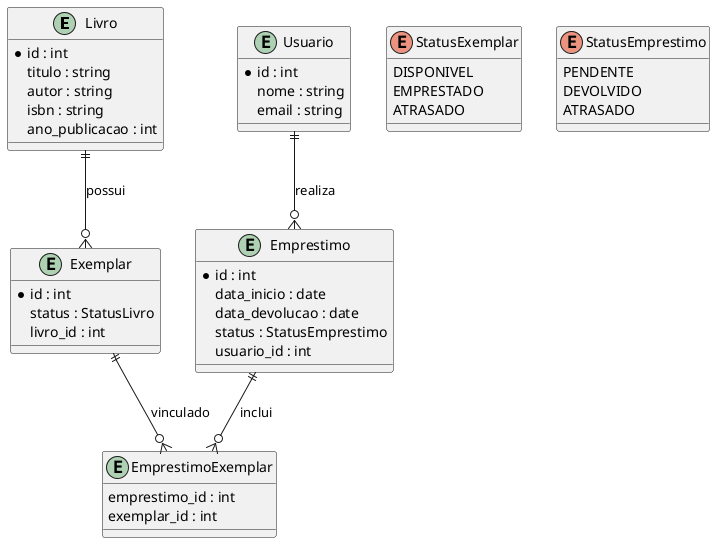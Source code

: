 @startuml er_diagram
entity "Livro" as Livro {
  *id : int
  titulo : string
  autor : string
  isbn : string
  ano_publicacao : int
}

entity "Exemplar" as Exemplar {
  *id : int
  status : StatusLivro
  livro_id : int
}

entity "Usuario" as Usuario {
  *id : int
  nome : string
  email : string
}

entity "Emprestimo" as Emprestimo {
  *id : int
  data_inicio : date
  data_devolucao : date
  status : StatusEmprestimo
  usuario_id : int
}

entity "EmprestimoExemplar" as EmprestimoExemplar {
  emprestimo_id : int
  exemplar_id : int
}

' Enums
enum StatusExemplar {
  DISPONIVEL
  EMPRESTADO
  ATRASADO
}

enum StatusEmprestimo {
  PENDENTE
  DEVOLVIDO
  ATRASADO
}

' Relacionamentos
Livro ||--o{ Exemplar : possui
Usuario ||--o{ Emprestimo : realiza
Emprestimo ||--o{ EmprestimoExemplar : inclui
Exemplar ||--o{ EmprestimoExemplar : vinculado
@enduml
